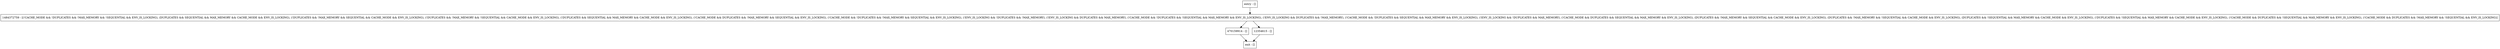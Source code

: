 digraph set {
node [shape=record];
entry [label="entry - []"];
exit [label="exit - []"];
470159914 [label="470159914 - []"];
12354615 [label="12354615 - []"];
1484372759 [label="1484372759 - [(!CACHE_MODE && !DUPLICATES && !MAX_MEMORY && !SEQUENTIAL && ENV_IS_LOCKING), (DUPLICATES && SEQUENTIAL && MAX_MEMORY && CACHE_MODE && ENV_IS_LOCKING), (!DUPLICATES && !MAX_MEMORY && SEQUENTIAL && CACHE_MODE && ENV_IS_LOCKING), (!DUPLICATES && !MAX_MEMORY && !SEQUENTIAL && CACHE_MODE && ENV_IS_LOCKING), (!DUPLICATES && SEQUENTIAL && MAX_MEMORY && CACHE_MODE && ENV_IS_LOCKING), (!CACHE_MODE && DUPLICATES && !MAX_MEMORY && SEQUENTIAL && ENV_IS_LOCKING), (!CACHE_MODE && !DUPLICATES && !MAX_MEMORY && SEQUENTIAL && ENV_IS_LOCKING), (!ENV_IS_LOCKING && !DUPLICATES && !MAX_MEMORY), (!ENV_IS_LOCKING && DUPLICATES && MAX_MEMORY), (!CACHE_MODE && !DUPLICATES && !SEQUENTIAL && MAX_MEMORY && ENV_IS_LOCKING), (!ENV_IS_LOCKING && DUPLICATES && !MAX_MEMORY), (!CACHE_MODE && !DUPLICATES && SEQUENTIAL && MAX_MEMORY && ENV_IS_LOCKING), (!ENV_IS_LOCKING && !DUPLICATES && MAX_MEMORY), (!CACHE_MODE && DUPLICATES && SEQUENTIAL && MAX_MEMORY && ENV_IS_LOCKING), (DUPLICATES && !MAX_MEMORY && SEQUENTIAL && CACHE_MODE && ENV_IS_LOCKING), (DUPLICATES && !MAX_MEMORY && !SEQUENTIAL && CACHE_MODE && ENV_IS_LOCKING), (DUPLICATES && !SEQUENTIAL && MAX_MEMORY && CACHE_MODE && ENV_IS_LOCKING), (!DUPLICATES && !SEQUENTIAL && MAX_MEMORY && CACHE_MODE && ENV_IS_LOCKING), (!CACHE_MODE && DUPLICATES && !SEQUENTIAL && MAX_MEMORY && ENV_IS_LOCKING), (!CACHE_MODE && DUPLICATES && !MAX_MEMORY && !SEQUENTIAL && ENV_IS_LOCKING)]"];
entry;
exit;
entry -> 1484372759;
470159914 -> exit;
12354615 -> exit;
1484372759 -> 470159914;
1484372759 -> 12354615;
}
